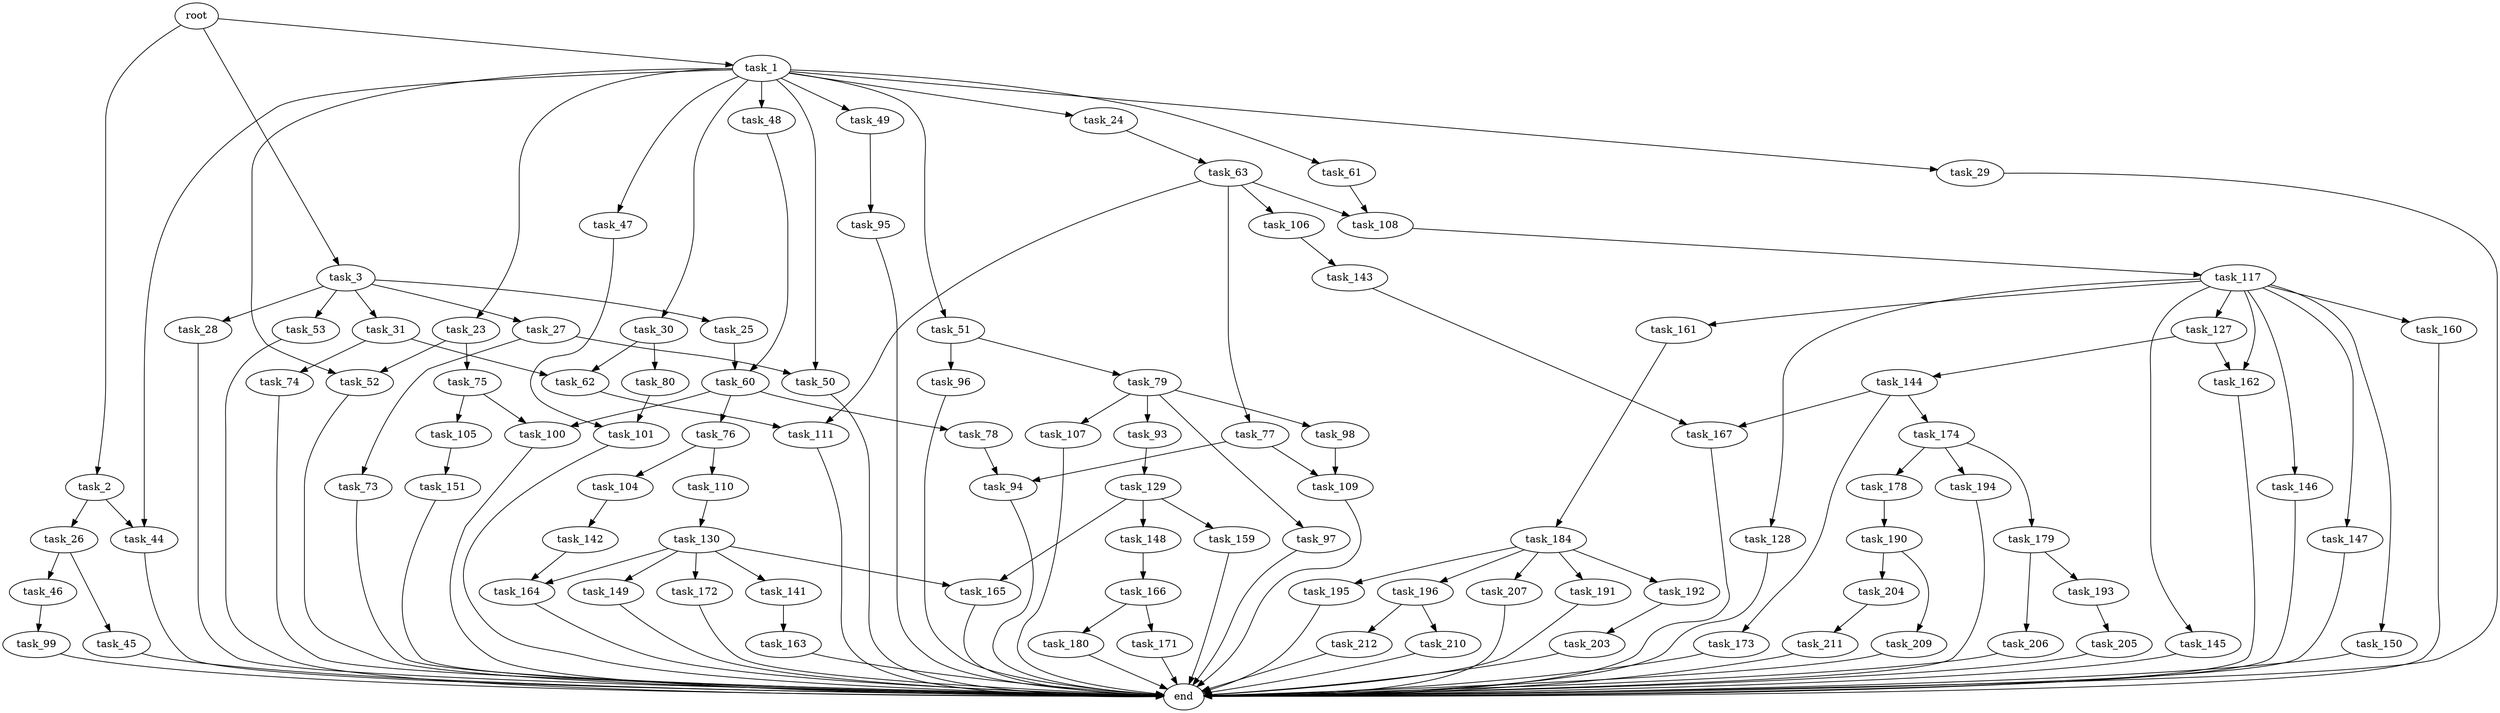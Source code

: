 digraph G {
  root [size="0.000000"];
  task_1 [size="8589934592.000000"];
  task_2 [size="7691500656.000000"];
  task_3 [size="7733708917.000000"];
  task_23 [size="4168741932.000000"];
  task_24 [size="134217728000.000000"];
  task_29 [size="41315705124.000000"];
  task_30 [size="16217159445.000000"];
  task_44 [size="3734069900.000000"];
  task_47 [size="18491480960.000000"];
  task_48 [size="8589934592.000000"];
  task_49 [size="598859866436.000000"];
  task_50 [size="2819229527.000000"];
  task_51 [size="25078195846.000000"];
  task_52 [size="1291986562.000000"];
  task_61 [size="368293445632.000000"];
  task_26 [size="21262377101.000000"];
  task_25 [size="32389005278.000000"];
  task_27 [size="641072177141.000000"];
  task_28 [size="147040662811.000000"];
  task_31 [size="12504767523.000000"];
  task_53 [size="24698937477.000000"];
  task_75 [size="14592032644.000000"];
  task_63 [size="12413361500.000000"];
  task_60 [size="5845347951.000000"];
  task_45 [size="134217728000.000000"];
  task_46 [size="1073741824000.000000"];
  task_73 [size="593150846.000000"];
  end [size="0.000000"];
  task_62 [size="549755813888.000000"];
  task_80 [size="739703389984.000000"];
  task_74 [size="1023332665691.000000"];
  task_99 [size="231928233984.000000"];
  task_101 [size="15457932572.000000"];
  task_95 [size="28991029248.000000"];
  task_79 [size="241814646658.000000"];
  task_96 [size="656390280104.000000"];
  task_76 [size="368293445632.000000"];
  task_78 [size="76958090656.000000"];
  task_100 [size="368293445632.000000"];
  task_108 [size="134217728000.000000"];
  task_111 [size="471626283434.000000"];
  task_77 [size="5746065447.000000"];
  task_106 [size="368293445632.000000"];
  task_105 [size="549755813888.000000"];
  task_104 [size="549755813888.000000"];
  task_110 [size="368293445632.000000"];
  task_94 [size="14210847388.000000"];
  task_109 [size="8589934592.000000"];
  task_93 [size="263166488536.000000"];
  task_97 [size="3149053252.000000"];
  task_98 [size="41251331816.000000"];
  task_107 [size="1073741824000.000000"];
  task_129 [size="368293445632.000000"];
  task_142 [size="21472252725.000000"];
  task_151 [size="68719476736.000000"];
  task_143 [size="173120308920.000000"];
  task_117 [size="68719476736.000000"];
  task_130 [size="1073741824000.000000"];
  task_127 [size="850668330980.000000"];
  task_128 [size="368293445632.000000"];
  task_145 [size="508321400902.000000"];
  task_146 [size="3597432023.000000"];
  task_147 [size="253154189900.000000"];
  task_150 [size="243023254569.000000"];
  task_160 [size="549755813888.000000"];
  task_161 [size="11354509224.000000"];
  task_162 [size="549755813888.000000"];
  task_144 [size="4317827608.000000"];
  task_148 [size="9399673971.000000"];
  task_159 [size="5135059294.000000"];
  task_165 [size="68719476736.000000"];
  task_141 [size="24833306754.000000"];
  task_149 [size="782757789696.000000"];
  task_164 [size="1773311176.000000"];
  task_172 [size="411620473833.000000"];
  task_163 [size="549755813888.000000"];
  task_167 [size="221144449838.000000"];
  task_173 [size="549755813888.000000"];
  task_174 [size="35122258681.000000"];
  task_166 [size="457533065184.000000"];
  task_184 [size="115203483109.000000"];
  task_171 [size="8589934592.000000"];
  task_180 [size="8589934592.000000"];
  task_178 [size="61200544716.000000"];
  task_179 [size="4484863020.000000"];
  task_194 [size="134217728000.000000"];
  task_190 [size="231928233984.000000"];
  task_193 [size="134217728000.000000"];
  task_206 [size="12033821232.000000"];
  task_191 [size="62239158398.000000"];
  task_192 [size="3312987413.000000"];
  task_195 [size="68719476736.000000"];
  task_196 [size="3716671367.000000"];
  task_207 [size="220653523140.000000"];
  task_204 [size="28991029248.000000"];
  task_209 [size="549755813888.000000"];
  task_203 [size="7499256244.000000"];
  task_205 [size="236668088669.000000"];
  task_210 [size="10463015154.000000"];
  task_212 [size="368293445632.000000"];
  task_211 [size="28991029248.000000"];

  root -> task_1 [size="1.000000"];
  root -> task_2 [size="1.000000"];
  root -> task_3 [size="1.000000"];
  task_1 -> task_23 [size="33554432.000000"];
  task_1 -> task_24 [size="33554432.000000"];
  task_1 -> task_29 [size="33554432.000000"];
  task_1 -> task_30 [size="33554432.000000"];
  task_1 -> task_44 [size="33554432.000000"];
  task_1 -> task_47 [size="33554432.000000"];
  task_1 -> task_48 [size="33554432.000000"];
  task_1 -> task_49 [size="33554432.000000"];
  task_1 -> task_50 [size="33554432.000000"];
  task_1 -> task_51 [size="33554432.000000"];
  task_1 -> task_52 [size="33554432.000000"];
  task_1 -> task_61 [size="33554432.000000"];
  task_2 -> task_26 [size="209715200.000000"];
  task_2 -> task_44 [size="209715200.000000"];
  task_3 -> task_25 [size="209715200.000000"];
  task_3 -> task_27 [size="209715200.000000"];
  task_3 -> task_28 [size="209715200.000000"];
  task_3 -> task_31 [size="209715200.000000"];
  task_3 -> task_53 [size="209715200.000000"];
  task_23 -> task_52 [size="75497472.000000"];
  task_23 -> task_75 [size="75497472.000000"];
  task_24 -> task_63 [size="209715200.000000"];
  task_29 -> end [size="1.000000"];
  task_30 -> task_62 [size="33554432.000000"];
  task_30 -> task_80 [size="33554432.000000"];
  task_44 -> end [size="1.000000"];
  task_47 -> task_101 [size="301989888.000000"];
  task_48 -> task_60 [size="33554432.000000"];
  task_49 -> task_95 [size="536870912.000000"];
  task_50 -> end [size="1.000000"];
  task_51 -> task_79 [size="411041792.000000"];
  task_51 -> task_96 [size="411041792.000000"];
  task_52 -> end [size="1.000000"];
  task_61 -> task_108 [size="411041792.000000"];
  task_26 -> task_45 [size="75497472.000000"];
  task_26 -> task_46 [size="75497472.000000"];
  task_25 -> task_60 [size="838860800.000000"];
  task_27 -> task_50 [size="411041792.000000"];
  task_27 -> task_73 [size="411041792.000000"];
  task_28 -> end [size="1.000000"];
  task_31 -> task_62 [size="209715200.000000"];
  task_31 -> task_74 [size="209715200.000000"];
  task_53 -> end [size="1.000000"];
  task_75 -> task_100 [size="301989888.000000"];
  task_75 -> task_105 [size="301989888.000000"];
  task_63 -> task_77 [size="838860800.000000"];
  task_63 -> task_106 [size="838860800.000000"];
  task_63 -> task_108 [size="838860800.000000"];
  task_63 -> task_111 [size="838860800.000000"];
  task_60 -> task_76 [size="209715200.000000"];
  task_60 -> task_78 [size="209715200.000000"];
  task_60 -> task_100 [size="209715200.000000"];
  task_45 -> end [size="1.000000"];
  task_46 -> task_99 [size="838860800.000000"];
  task_73 -> end [size="1.000000"];
  task_62 -> task_111 [size="536870912.000000"];
  task_80 -> task_101 [size="536870912.000000"];
  task_74 -> end [size="1.000000"];
  task_99 -> end [size="1.000000"];
  task_101 -> end [size="1.000000"];
  task_95 -> end [size="1.000000"];
  task_79 -> task_93 [size="301989888.000000"];
  task_79 -> task_97 [size="301989888.000000"];
  task_79 -> task_98 [size="301989888.000000"];
  task_79 -> task_107 [size="301989888.000000"];
  task_96 -> end [size="1.000000"];
  task_76 -> task_104 [size="411041792.000000"];
  task_76 -> task_110 [size="411041792.000000"];
  task_78 -> task_94 [size="209715200.000000"];
  task_100 -> end [size="1.000000"];
  task_108 -> task_117 [size="209715200.000000"];
  task_111 -> end [size="1.000000"];
  task_77 -> task_94 [size="209715200.000000"];
  task_77 -> task_109 [size="209715200.000000"];
  task_106 -> task_143 [size="411041792.000000"];
  task_105 -> task_151 [size="536870912.000000"];
  task_104 -> task_142 [size="536870912.000000"];
  task_110 -> task_130 [size="411041792.000000"];
  task_94 -> end [size="1.000000"];
  task_109 -> end [size="1.000000"];
  task_93 -> task_129 [size="838860800.000000"];
  task_97 -> end [size="1.000000"];
  task_98 -> task_109 [size="679477248.000000"];
  task_107 -> end [size="1.000000"];
  task_129 -> task_148 [size="411041792.000000"];
  task_129 -> task_159 [size="411041792.000000"];
  task_129 -> task_165 [size="411041792.000000"];
  task_142 -> task_164 [size="679477248.000000"];
  task_151 -> end [size="1.000000"];
  task_143 -> task_167 [size="536870912.000000"];
  task_117 -> task_127 [size="134217728.000000"];
  task_117 -> task_128 [size="134217728.000000"];
  task_117 -> task_145 [size="134217728.000000"];
  task_117 -> task_146 [size="134217728.000000"];
  task_117 -> task_147 [size="134217728.000000"];
  task_117 -> task_150 [size="134217728.000000"];
  task_117 -> task_160 [size="134217728.000000"];
  task_117 -> task_161 [size="134217728.000000"];
  task_117 -> task_162 [size="134217728.000000"];
  task_130 -> task_141 [size="838860800.000000"];
  task_130 -> task_149 [size="838860800.000000"];
  task_130 -> task_164 [size="838860800.000000"];
  task_130 -> task_165 [size="838860800.000000"];
  task_130 -> task_172 [size="838860800.000000"];
  task_127 -> task_144 [size="536870912.000000"];
  task_127 -> task_162 [size="536870912.000000"];
  task_128 -> end [size="1.000000"];
  task_145 -> end [size="1.000000"];
  task_146 -> end [size="1.000000"];
  task_147 -> end [size="1.000000"];
  task_150 -> end [size="1.000000"];
  task_160 -> end [size="1.000000"];
  task_161 -> task_184 [size="209715200.000000"];
  task_162 -> end [size="1.000000"];
  task_144 -> task_167 [size="301989888.000000"];
  task_144 -> task_173 [size="301989888.000000"];
  task_144 -> task_174 [size="301989888.000000"];
  task_148 -> task_166 [size="411041792.000000"];
  task_159 -> end [size="1.000000"];
  task_165 -> end [size="1.000000"];
  task_141 -> task_163 [size="536870912.000000"];
  task_149 -> end [size="1.000000"];
  task_164 -> end [size="1.000000"];
  task_172 -> end [size="1.000000"];
  task_163 -> end [size="1.000000"];
  task_167 -> end [size="1.000000"];
  task_173 -> end [size="1.000000"];
  task_174 -> task_178 [size="838860800.000000"];
  task_174 -> task_179 [size="838860800.000000"];
  task_174 -> task_194 [size="838860800.000000"];
  task_166 -> task_171 [size="536870912.000000"];
  task_166 -> task_180 [size="536870912.000000"];
  task_184 -> task_191 [size="301989888.000000"];
  task_184 -> task_192 [size="301989888.000000"];
  task_184 -> task_195 [size="301989888.000000"];
  task_184 -> task_196 [size="301989888.000000"];
  task_184 -> task_207 [size="301989888.000000"];
  task_171 -> end [size="1.000000"];
  task_180 -> end [size="1.000000"];
  task_178 -> task_190 [size="134217728.000000"];
  task_179 -> task_193 [size="301989888.000000"];
  task_179 -> task_206 [size="301989888.000000"];
  task_194 -> end [size="1.000000"];
  task_190 -> task_204 [size="301989888.000000"];
  task_190 -> task_209 [size="301989888.000000"];
  task_193 -> task_205 [size="209715200.000000"];
  task_206 -> end [size="1.000000"];
  task_191 -> end [size="1.000000"];
  task_192 -> task_203 [size="75497472.000000"];
  task_195 -> end [size="1.000000"];
  task_196 -> task_210 [size="75497472.000000"];
  task_196 -> task_212 [size="75497472.000000"];
  task_207 -> end [size="1.000000"];
  task_204 -> task_211 [size="75497472.000000"];
  task_209 -> end [size="1.000000"];
  task_203 -> end [size="1.000000"];
  task_205 -> end [size="1.000000"];
  task_210 -> end [size="1.000000"];
  task_212 -> end [size="1.000000"];
  task_211 -> end [size="1.000000"];
}

